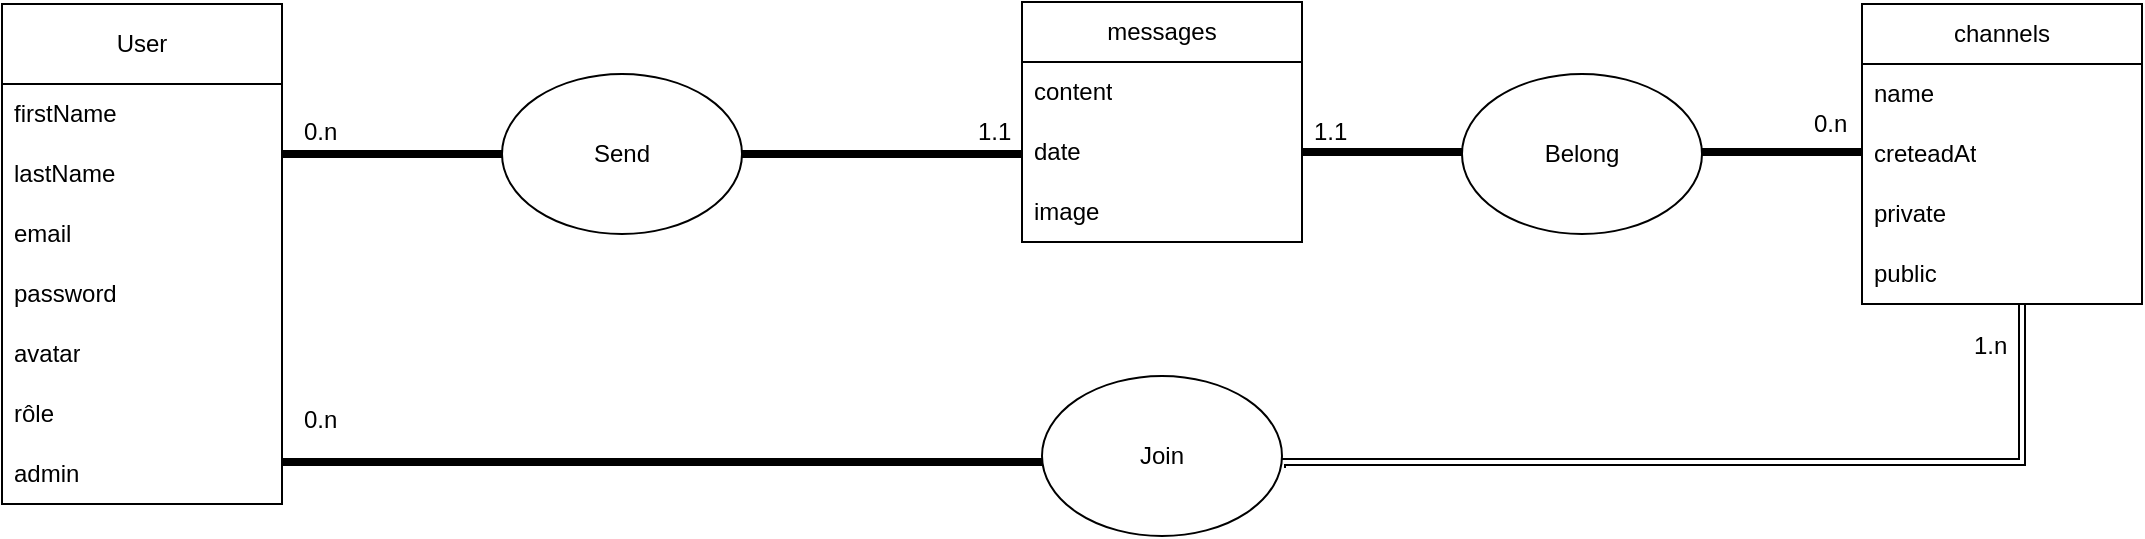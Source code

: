 <mxfile>
    <diagram id="IlFh3iXxon7l4xTyrN5I" name="Page-1">
        <mxGraphModel dx="745" dy="652" grid="1" gridSize="10" guides="1" tooltips="1" connect="1" arrows="1" fold="1" page="1" pageScale="1" pageWidth="1200" pageHeight="1920" background="none" math="0" shadow="0">
            <root>
                <mxCell id="0"/>
                <mxCell id="1" parent="0"/>
                <mxCell id="57" value="" style="shape=filledEdge;curved=0;rounded=0;fixDash=1;endArrow=none;strokeWidth=4;fillColor=#ffffff;edgeStyle=orthogonalEdgeStyle;html=1;" edge="1" parent="1" target="22">
                    <mxGeometry width="60" height="40" relative="1" as="geometry">
                        <mxPoint x="650" y="282" as="sourcePoint"/>
                        <mxPoint x="1019.94" y="239" as="targetPoint"/>
                        <Array as="points">
                            <mxPoint x="650" y="279"/>
                            <mxPoint x="1020" y="279"/>
                        </Array>
                    </mxGeometry>
                </mxCell>
                <mxCell id="7" value="User" style="swimlane;fontStyle=0;childLayout=stackLayout;horizontal=1;startSize=40;horizontalStack=0;resizeParent=1;resizeParentMax=0;resizeLast=0;collapsible=1;marginBottom=0;whiteSpace=wrap;html=1;swimlaneFillColor=none;" vertex="1" parent="1">
                    <mxGeometry x="10" y="50" width="140" height="250" as="geometry">
                        <mxRectangle x="40" y="40" width="70" height="30" as="alternateBounds"/>
                    </mxGeometry>
                </mxCell>
                <mxCell id="8" value="firstName" style="text;strokeColor=none;fillColor=none;align=left;verticalAlign=middle;spacingLeft=4;spacingRight=4;overflow=hidden;points=[[0,0.5],[1,0.5]];portConstraint=eastwest;rotatable=0;whiteSpace=wrap;html=1;" vertex="1" parent="7">
                    <mxGeometry y="40" width="140" height="30" as="geometry"/>
                </mxCell>
                <mxCell id="9" value="lastName" style="text;strokeColor=none;fillColor=none;align=left;verticalAlign=middle;spacingLeft=4;spacingRight=4;overflow=hidden;points=[[0,0.5],[1,0.5]];portConstraint=eastwest;rotatable=0;whiteSpace=wrap;html=1;" vertex="1" parent="7">
                    <mxGeometry y="70" width="140" height="30" as="geometry"/>
                </mxCell>
                <mxCell id="10" value="email" style="text;strokeColor=none;fillColor=none;align=left;verticalAlign=middle;spacingLeft=4;spacingRight=4;overflow=hidden;points=[[0,0.5],[1,0.5]];portConstraint=eastwest;rotatable=0;whiteSpace=wrap;html=1;" vertex="1" parent="7">
                    <mxGeometry y="100" width="140" height="30" as="geometry"/>
                </mxCell>
                <mxCell id="12" value="password" style="text;strokeColor=none;fillColor=none;align=left;verticalAlign=middle;spacingLeft=4;spacingRight=4;overflow=hidden;points=[[0,0.5],[1,0.5]];portConstraint=eastwest;rotatable=0;whiteSpace=wrap;html=1;" vertex="1" parent="7">
                    <mxGeometry y="130" width="140" height="30" as="geometry"/>
                </mxCell>
                <mxCell id="13" value="avatar" style="text;strokeColor=none;fillColor=none;align=left;verticalAlign=middle;spacingLeft=4;spacingRight=4;overflow=hidden;points=[[0,0.5],[1,0.5]];portConstraint=eastwest;rotatable=0;whiteSpace=wrap;html=1;" vertex="1" parent="7">
                    <mxGeometry y="160" width="140" height="30" as="geometry"/>
                </mxCell>
                <mxCell id="45" value="rôle" style="text;strokeColor=none;fillColor=none;align=left;verticalAlign=middle;spacingLeft=4;spacingRight=4;overflow=hidden;points=[[0,0.5],[1,0.5]];portConstraint=eastwest;rotatable=0;whiteSpace=wrap;html=1;" vertex="1" parent="7">
                    <mxGeometry y="190" width="140" height="30" as="geometry"/>
                </mxCell>
                <mxCell id="63" value="admin" style="text;strokeColor=none;fillColor=none;align=left;verticalAlign=middle;spacingLeft=4;spacingRight=4;overflow=hidden;points=[[0,0.5],[1,0.5]];portConstraint=eastwest;rotatable=0;whiteSpace=wrap;html=1;" vertex="1" parent="7">
                    <mxGeometry y="220" width="140" height="30" as="geometry"/>
                </mxCell>
                <mxCell id="14" value="messages" style="swimlane;fontStyle=0;childLayout=stackLayout;horizontal=1;startSize=30;horizontalStack=0;resizeParent=1;resizeParentMax=0;resizeLast=0;collapsible=1;marginBottom=0;whiteSpace=wrap;html=1;" vertex="1" parent="1">
                    <mxGeometry x="520" y="49" width="140" height="120" as="geometry"/>
                </mxCell>
                <mxCell id="15" value="content" style="text;strokeColor=none;fillColor=none;align=left;verticalAlign=middle;spacingLeft=4;spacingRight=4;overflow=hidden;points=[[0,0.5],[1,0.5]];portConstraint=eastwest;rotatable=0;whiteSpace=wrap;html=1;" vertex="1" parent="14">
                    <mxGeometry y="30" width="140" height="30" as="geometry"/>
                </mxCell>
                <mxCell id="16" value="date" style="text;strokeColor=none;fillColor=none;align=left;verticalAlign=middle;spacingLeft=4;spacingRight=4;overflow=hidden;points=[[0,0.5],[1,0.5]];portConstraint=eastwest;rotatable=0;whiteSpace=wrap;html=1;" vertex="1" parent="14">
                    <mxGeometry y="60" width="140" height="30" as="geometry"/>
                </mxCell>
                <mxCell id="17" value="image" style="text;strokeColor=none;fillColor=none;align=left;verticalAlign=middle;spacingLeft=4;spacingRight=4;overflow=hidden;points=[[0,0.5],[1,0.5]];portConstraint=eastwest;rotatable=0;whiteSpace=wrap;html=1;" vertex="1" parent="14">
                    <mxGeometry y="90" width="140" height="30" as="geometry"/>
                </mxCell>
                <mxCell id="18" value="channels" style="swimlane;fontStyle=0;childLayout=stackLayout;horizontal=1;startSize=30;horizontalStack=0;resizeParent=1;resizeParentMax=0;resizeLast=0;collapsible=1;marginBottom=0;whiteSpace=wrap;html=1;" vertex="1" parent="1">
                    <mxGeometry x="940" y="50" width="140" height="150" as="geometry"/>
                </mxCell>
                <mxCell id="19" value="name" style="text;strokeColor=none;fillColor=none;align=left;verticalAlign=middle;spacingLeft=4;spacingRight=4;overflow=hidden;points=[[0,0.5],[1,0.5]];portConstraint=eastwest;rotatable=0;whiteSpace=wrap;html=1;" vertex="1" parent="18">
                    <mxGeometry y="30" width="140" height="30" as="geometry"/>
                </mxCell>
                <mxCell id="20" value="creteadAt" style="text;strokeColor=none;fillColor=none;align=left;verticalAlign=middle;spacingLeft=4;spacingRight=4;overflow=hidden;points=[[0,0.5],[1,0.5]];portConstraint=eastwest;rotatable=0;whiteSpace=wrap;html=1;" vertex="1" parent="18">
                    <mxGeometry y="60" width="140" height="30" as="geometry"/>
                </mxCell>
                <mxCell id="21" value="private" style="text;strokeColor=none;fillColor=none;align=left;verticalAlign=middle;spacingLeft=4;spacingRight=4;overflow=hidden;points=[[0,0.5],[1,0.5]];portConstraint=eastwest;rotatable=0;whiteSpace=wrap;html=1;" vertex="1" parent="18">
                    <mxGeometry y="90" width="140" height="30" as="geometry"/>
                </mxCell>
                <mxCell id="22" value="public" style="text;strokeColor=none;fillColor=none;align=left;verticalAlign=middle;spacingLeft=4;spacingRight=4;overflow=hidden;points=[[0,0.5],[1,0.5]];portConstraint=eastwest;rotatable=0;whiteSpace=wrap;html=1;" vertex="1" parent="18">
                    <mxGeometry y="120" width="140" height="30" as="geometry"/>
                </mxCell>
                <mxCell id="23" value="Send" style="ellipse;whiteSpace=wrap;html=1;" vertex="1" parent="1">
                    <mxGeometry x="260" y="85" width="120" height="80" as="geometry"/>
                </mxCell>
                <mxCell id="29" value="0.n" style="text;strokeColor=none;fillColor=none;align=left;verticalAlign=top;spacingLeft=4;spacingRight=4;overflow=hidden;rotatable=0;points=[[0,0.5],[1,0.5]];portConstraint=eastwest;whiteSpace=wrap;html=1;" vertex="1" parent="1">
                    <mxGeometry x="155" y="100" width="30" height="26" as="geometry"/>
                </mxCell>
                <mxCell id="31" value="1.1" style="text;strokeColor=none;fillColor=none;align=left;verticalAlign=top;spacingLeft=4;spacingRight=4;overflow=hidden;rotatable=0;points=[[0,0.5],[1,0.5]];portConstraint=eastwest;whiteSpace=wrap;html=1;" vertex="1" parent="1">
                    <mxGeometry x="492" y="100" width="30" height="26" as="geometry"/>
                </mxCell>
                <mxCell id="32" value="" style="line;strokeWidth=4;html=1;perimeter=backbonePerimeter;points=[];outlineConnect=0;strokeColor=default;fillColor=default;" vertex="1" parent="1">
                    <mxGeometry x="150" y="120" width="110" height="10" as="geometry"/>
                </mxCell>
                <mxCell id="33" value="" style="line;strokeWidth=4;html=1;perimeter=backbonePerimeter;points=[];outlineConnect=0;strokeColor=default;fillColor=default;" vertex="1" parent="1">
                    <mxGeometry x="380" y="120" width="140" height="10" as="geometry"/>
                </mxCell>
                <mxCell id="34" value="" style="line;strokeWidth=4;html=1;perimeter=backbonePerimeter;points=[];outlineConnect=0;strokeColor=default;fillColor=default;" vertex="1" parent="1">
                    <mxGeometry x="660" y="119" width="280" height="10" as="geometry"/>
                </mxCell>
                <mxCell id="36" value="Belong" style="ellipse;whiteSpace=wrap;html=1;" vertex="1" parent="1">
                    <mxGeometry x="740" y="85" width="120" height="80" as="geometry"/>
                </mxCell>
                <mxCell id="37" value="1.1" style="text;strokeColor=none;fillColor=none;align=left;verticalAlign=top;spacingLeft=4;spacingRight=4;overflow=hidden;rotatable=0;points=[[0,0.5],[1,0.5]];portConstraint=eastwest;whiteSpace=wrap;html=1;" vertex="1" parent="1">
                    <mxGeometry x="660" y="100" width="30" height="26" as="geometry"/>
                </mxCell>
                <mxCell id="38" value="0.n" style="text;strokeColor=none;fillColor=none;align=left;verticalAlign=top;spacingLeft=4;spacingRight=4;overflow=hidden;rotatable=0;points=[[0,0.5],[1,0.5]];portConstraint=eastwest;whiteSpace=wrap;html=1;" vertex="1" parent="1">
                    <mxGeometry x="910" y="96" width="30" height="26" as="geometry"/>
                </mxCell>
                <mxCell id="40" value="Join" style="ellipse;whiteSpace=wrap;html=1;strokeColor=default;fillColor=default;" vertex="1" parent="1">
                    <mxGeometry x="530" y="236" width="120" height="80" as="geometry"/>
                </mxCell>
                <mxCell id="42" value="0.n" style="text;strokeColor=none;fillColor=none;align=left;verticalAlign=top;spacingLeft=4;spacingRight=4;overflow=hidden;rotatable=0;points=[[0,0.5],[1,0.5]];portConstraint=eastwest;whiteSpace=wrap;html=1;" vertex="1" parent="1">
                    <mxGeometry x="155" y="244" width="30" height="26" as="geometry"/>
                </mxCell>
                <mxCell id="50" value="" style="line;strokeWidth=4;html=1;perimeter=backbonePerimeter;points=[];outlineConnect=0;strokeColor=default;fillColor=default;" vertex="1" parent="1">
                    <mxGeometry x="150" y="271" width="380" height="16" as="geometry"/>
                </mxCell>
                <mxCell id="59" value="1.n" style="text;strokeColor=none;fillColor=none;align=left;verticalAlign=top;spacingLeft=4;spacingRight=4;overflow=hidden;rotatable=0;points=[[0,0.5],[1,0.5]];portConstraint=eastwest;whiteSpace=wrap;html=1;" vertex="1" parent="1">
                    <mxGeometry x="990" y="207" width="30" height="26" as="geometry"/>
                </mxCell>
            </root>
        </mxGraphModel>
    </diagram>
</mxfile>